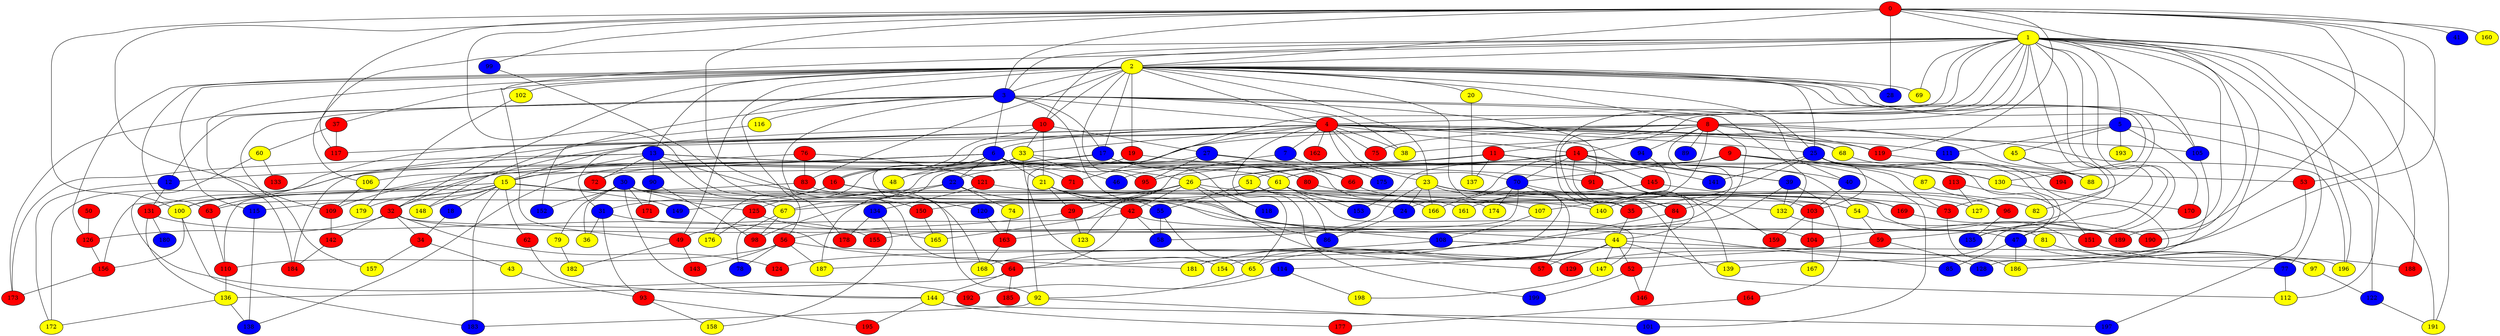 graph {
0 [style = filled fillcolor = red];
1 [style = filled fillcolor = yellow];
2 [style = filled fillcolor = yellow];
3 [style = filled fillcolor = blue];
4 [style = filled fillcolor = red];
5 [style = filled fillcolor = blue];
6 [style = filled fillcolor = blue];
7 [style = filled fillcolor = blue];
8 [style = filled fillcolor = red];
9 [style = filled fillcolor = red];
10 [style = filled fillcolor = red];
11 [style = filled fillcolor = red];
12 [style = filled fillcolor = blue];
13 [style = filled fillcolor = blue];
14 [style = filled fillcolor = red];
15 [style = filled fillcolor = yellow];
16 [style = filled fillcolor = red];
17 [style = filled fillcolor = blue];
18 [style = filled fillcolor = blue];
19 [style = filled fillcolor = red];
20 [style = filled fillcolor = yellow];
21 [style = filled fillcolor = yellow];
22 [style = filled fillcolor = blue];
23 [style = filled fillcolor = yellow];
24 [style = filled fillcolor = blue];
25 [style = filled fillcolor = blue];
26 [style = filled fillcolor = yellow];
27 [style = filled fillcolor = blue];
28 [style = filled fillcolor = blue];
29 [style = filled fillcolor = red];
30 [style = filled fillcolor = blue];
31 [style = filled fillcolor = blue];
32 [style = filled fillcolor = red];
33 [style = filled fillcolor = yellow];
34 [style = filled fillcolor = red];
35 [style = filled fillcolor = red];
36 [style = filled fillcolor = yellow];
37 [style = filled fillcolor = red];
38 [style = filled fillcolor = yellow];
39 [style = filled fillcolor = blue];
40 [style = filled fillcolor = blue];
41 [style = filled fillcolor = blue];
42 [style = filled fillcolor = red];
43 [style = filled fillcolor = yellow];
44 [style = filled fillcolor = yellow];
45 [style = filled fillcolor = yellow];
46 [style = filled fillcolor = blue];
47 [style = filled fillcolor = blue];
48 [style = filled fillcolor = yellow];
49 [style = filled fillcolor = red];
50 [style = filled fillcolor = red];
51 [style = filled fillcolor = yellow];
52 [style = filled fillcolor = red];
53 [style = filled fillcolor = red];
54 [style = filled fillcolor = yellow];
55 [style = filled fillcolor = blue];
56 [style = filled fillcolor = red];
57 [style = filled fillcolor = red];
58 [style = filled fillcolor = blue];
59 [style = filled fillcolor = red];
60 [style = filled fillcolor = yellow];
61 [style = filled fillcolor = yellow];
62 [style = filled fillcolor = red];
63 [style = filled fillcolor = red];
64 [style = filled fillcolor = red];
65 [style = filled fillcolor = yellow];
66 [style = filled fillcolor = red];
67 [style = filled fillcolor = yellow];
68 [style = filled fillcolor = yellow];
69 [style = filled fillcolor = yellow];
70 [style = filled fillcolor = blue];
71 [style = filled fillcolor = red];
72 [style = filled fillcolor = red];
73 [style = filled fillcolor = red];
74 [style = filled fillcolor = yellow];
75 [style = filled fillcolor = red];
76 [style = filled fillcolor = red];
77 [style = filled fillcolor = blue];
78 [style = filled fillcolor = blue];
79 [style = filled fillcolor = yellow];
80 [style = filled fillcolor = red];
81 [style = filled fillcolor = yellow];
82 [style = filled fillcolor = yellow];
83 [style = filled fillcolor = red];
84 [style = filled fillcolor = red];
85 [style = filled fillcolor = blue];
86 [style = filled fillcolor = blue];
87 [style = filled fillcolor = yellow];
88 [style = filled fillcolor = yellow];
89 [style = filled fillcolor = blue];
90 [style = filled fillcolor = blue];
91 [style = filled fillcolor = red];
92 [style = filled fillcolor = yellow];
93 [style = filled fillcolor = red];
94 [style = filled fillcolor = blue];
95 [style = filled fillcolor = red];
96 [style = filled fillcolor = red];
97 [style = filled fillcolor = yellow];
98 [style = filled fillcolor = red];
99 [style = filled fillcolor = blue];
100 [style = filled fillcolor = yellow];
101 [style = filled fillcolor = blue];
102 [style = filled fillcolor = yellow];
103 [style = filled fillcolor = red];
104 [style = filled fillcolor = red];
105 [style = filled fillcolor = blue];
106 [style = filled fillcolor = yellow];
107 [style = filled fillcolor = yellow];
108 [style = filled fillcolor = blue];
109 [style = filled fillcolor = red];
110 [style = filled fillcolor = red];
111 [style = filled fillcolor = blue];
112 [style = filled fillcolor = yellow];
113 [style = filled fillcolor = red];
114 [style = filled fillcolor = blue];
115 [style = filled fillcolor = blue];
116 [style = filled fillcolor = yellow];
117 [style = filled fillcolor = red];
118 [style = filled fillcolor = blue];
119 [style = filled fillcolor = red];
120 [style = filled fillcolor = blue];
121 [style = filled fillcolor = red];
122 [style = filled fillcolor = blue];
123 [style = filled fillcolor = yellow];
124 [style = filled fillcolor = red];
125 [style = filled fillcolor = red];
126 [style = filled fillcolor = red];
127 [style = filled fillcolor = yellow];
128 [style = filled fillcolor = blue];
129 [style = filled fillcolor = red];
130 [style = filled fillcolor = yellow];
131 [style = filled fillcolor = red];
132 [style = filled fillcolor = yellow];
133 [style = filled fillcolor = red];
134 [style = filled fillcolor = blue];
135 [style = filled fillcolor = blue];
136 [style = filled fillcolor = yellow];
137 [style = filled fillcolor = yellow];
138 [style = filled fillcolor = blue];
139 [style = filled fillcolor = yellow];
140 [style = filled fillcolor = yellow];
141 [style = filled fillcolor = blue];
142 [style = filled fillcolor = red];
143 [style = filled fillcolor = red];
144 [style = filled fillcolor = yellow];
145 [style = filled fillcolor = red];
146 [style = filled fillcolor = red];
147 [style = filled fillcolor = yellow];
148 [style = filled fillcolor = yellow];
149 [style = filled fillcolor = blue];
150 [style = filled fillcolor = red];
151 [style = filled fillcolor = red];
152 [style = filled fillcolor = blue];
153 [style = filled fillcolor = blue];
154 [style = filled fillcolor = yellow];
155 [style = filled fillcolor = red];
156 [style = filled fillcolor = red];
157 [style = filled fillcolor = yellow];
158 [style = filled fillcolor = yellow];
159 [style = filled fillcolor = red];
160 [style = filled fillcolor = yellow];
161 [style = filled fillcolor = yellow];
162 [style = filled fillcolor = red];
163 [style = filled fillcolor = red];
164 [style = filled fillcolor = red];
165 [style = filled fillcolor = yellow];
166 [style = filled fillcolor = yellow];
167 [style = filled fillcolor = yellow];
168 [style = filled fillcolor = yellow];
169 [style = filled fillcolor = red];
170 [style = filled fillcolor = red];
171 [style = filled fillcolor = red];
172 [style = filled fillcolor = yellow];
173 [style = filled fillcolor = red];
174 [style = filled fillcolor = yellow];
175 [style = filled fillcolor = blue];
176 [style = filled fillcolor = yellow];
177 [style = filled fillcolor = red];
178 [style = filled fillcolor = red];
179 [style = filled fillcolor = yellow];
180 [style = filled fillcolor = blue];
181 [style = filled fillcolor = yellow];
182 [style = filled fillcolor = yellow];
183 [style = filled fillcolor = blue];
184 [style = filled fillcolor = red];
185 [style = filled fillcolor = red];
186 [style = filled fillcolor = yellow];
187 [style = filled fillcolor = yellow];
188 [style = filled fillcolor = red];
189 [style = filled fillcolor = red];
190 [style = filled fillcolor = red];
191 [style = filled fillcolor = yellow];
192 [style = filled fillcolor = red];
193 [style = filled fillcolor = yellow];
194 [style = filled fillcolor = red];
195 [style = filled fillcolor = red];
196 [style = filled fillcolor = yellow];
197 [style = filled fillcolor = blue];
198 [style = filled fillcolor = yellow];
199 [style = filled fillcolor = blue];
0 -- 41;
0 -- 28;
0 -- 3;
0 -- 2;
0 -- 1;
0 -- 52;
0 -- 53;
0 -- 64;
0 -- 99;
0 -- 100;
0 -- 109;
0 -- 117;
0 -- 119;
0 -- 129;
0 -- 160;
0 -- 168;
0 -- 189;
1 -- 2;
1 -- 3;
1 -- 4;
1 -- 5;
1 -- 8;
1 -- 10;
1 -- 14;
1 -- 35;
1 -- 47;
1 -- 49;
1 -- 59;
1 -- 69;
1 -- 71;
1 -- 77;
1 -- 84;
1 -- 104;
1 -- 105;
1 -- 106;
1 -- 112;
1 -- 135;
1 -- 139;
1 -- 188;
1 -- 190;
1 -- 191;
1 -- 196;
2 -- 3;
2 -- 4;
2 -- 8;
2 -- 10;
2 -- 13;
2 -- 17;
2 -- 19;
2 -- 20;
2 -- 23;
2 -- 25;
2 -- 28;
2 -- 32;
2 -- 37;
2 -- 40;
2 -- 49;
2 -- 56;
2 -- 57;
2 -- 63;
2 -- 69;
2 -- 73;
2 -- 83;
2 -- 95;
2 -- 102;
2 -- 105;
2 -- 115;
2 -- 126;
2 -- 130;
2 -- 184;
2 -- 191;
3 -- 4;
3 -- 6;
3 -- 12;
3 -- 17;
3 -- 25;
3 -- 38;
3 -- 55;
3 -- 91;
3 -- 116;
3 -- 132;
3 -- 148;
3 -- 157;
3 -- 173;
3 -- 178;
4 -- 6;
4 -- 7;
4 -- 14;
4 -- 15;
4 -- 16;
4 -- 23;
4 -- 25;
4 -- 33;
4 -- 38;
4 -- 39;
4 -- 65;
4 -- 68;
4 -- 70;
4 -- 75;
4 -- 92;
4 -- 100;
4 -- 105;
4 -- 111;
4 -- 119;
4 -- 162;
4 -- 184;
5 -- 38;
5 -- 45;
5 -- 111;
5 -- 122;
5 -- 170;
5 -- 193;
6 -- 12;
6 -- 15;
6 -- 16;
6 -- 21;
6 -- 22;
6 -- 54;
6 -- 71;
6 -- 80;
6 -- 92;
6 -- 125;
6 -- 172;
7 -- 123;
7 -- 175;
8 -- 11;
8 -- 32;
8 -- 67;
8 -- 68;
8 -- 75;
8 -- 84;
8 -- 88;
8 -- 89;
8 -- 94;
8 -- 117;
8 -- 119;
8 -- 140;
8 -- 155;
8 -- 196;
9 -- 51;
9 -- 53;
9 -- 61;
9 -- 70;
9 -- 73;
9 -- 101;
9 -- 130;
9 -- 153;
10 -- 16;
10 -- 21;
10 -- 27;
10 -- 31;
10 -- 33;
11 -- 22;
11 -- 26;
11 -- 46;
11 -- 130;
11 -- 137;
11 -- 159;
12 -- 131;
12 -- 172;
13 -- 15;
13 -- 26;
13 -- 61;
13 -- 67;
13 -- 72;
13 -- 90;
13 -- 131;
13 -- 161;
13 -- 173;
14 -- 24;
14 -- 26;
14 -- 39;
14 -- 40;
14 -- 44;
14 -- 70;
14 -- 88;
14 -- 95;
14 -- 110;
14 -- 141;
14 -- 145;
15 -- 18;
15 -- 24;
15 -- 32;
15 -- 35;
15 -- 62;
15 -- 115;
15 -- 148;
15 -- 149;
15 -- 156;
15 -- 179;
15 -- 183;
16 -- 31;
16 -- 97;
16 -- 120;
16 -- 176;
17 -- 48;
17 -- 63;
17 -- 66;
17 -- 118;
17 -- 166;
18 -- 34;
19 -- 72;
19 -- 91;
20 -- 137;
21 -- 29;
21 -- 42;
21 -- 86;
21 -- 108;
22 -- 44;
22 -- 74;
22 -- 85;
22 -- 98;
22 -- 149;
23 -- 24;
23 -- 54;
23 -- 58;
23 -- 96;
23 -- 112;
23 -- 166;
23 -- 181;
24 -- 86;
25 -- 35;
25 -- 47;
25 -- 87;
25 -- 103;
25 -- 135;
25 -- 141;
26 -- 29;
26 -- 42;
26 -- 57;
26 -- 73;
26 -- 118;
26 -- 150;
26 -- 165;
27 -- 66;
27 -- 95;
27 -- 103;
27 -- 187;
29 -- 56;
29 -- 123;
30 -- 36;
30 -- 54;
30 -- 79;
30 -- 125;
30 -- 132;
30 -- 144;
30 -- 152;
30 -- 171;
31 -- 36;
31 -- 93;
31 -- 155;
32 -- 34;
32 -- 104;
32 -- 124;
32 -- 126;
32 -- 142;
32 -- 151;
33 -- 46;
33 -- 48;
33 -- 80;
33 -- 106;
33 -- 138;
33 -- 154;
34 -- 43;
34 -- 157;
35 -- 44;
37 -- 60;
37 -- 117;
39 -- 132;
39 -- 164;
39 -- 187;
40 -- 103;
42 -- 47;
42 -- 49;
42 -- 58;
42 -- 64;
43 -- 93;
44 -- 52;
44 -- 57;
44 -- 65;
44 -- 77;
44 -- 114;
44 -- 139;
44 -- 147;
44 -- 154;
44 -- 181;
45 -- 82;
45 -- 88;
47 -- 85;
47 -- 97;
47 -- 186;
49 -- 143;
49 -- 182;
50 -- 126;
51 -- 55;
51 -- 86;
51 -- 199;
52 -- 146;
52 -- 199;
53 -- 197;
54 -- 59;
54 -- 81;
55 -- 58;
55 -- 65;
56 -- 78;
56 -- 110;
56 -- 129;
56 -- 143;
56 -- 187;
59 -- 64;
59 -- 128;
60 -- 133;
60 -- 192;
61 -- 63;
61 -- 67;
61 -- 82;
61 -- 127;
61 -- 147;
61 -- 153;
62 -- 144;
63 -- 110;
64 -- 136;
64 -- 144;
64 -- 185;
65 -- 92;
66 -- 174;
67 -- 78;
67 -- 98;
68 -- 128;
70 -- 84;
70 -- 140;
70 -- 163;
70 -- 166;
70 -- 174;
73 -- 186;
74 -- 163;
76 -- 83;
76 -- 109;
76 -- 121;
77 -- 112;
79 -- 182;
80 -- 107;
81 -- 97;
83 -- 100;
83 -- 140;
84 -- 146;
84 -- 168;
87 -- 96;
90 -- 98;
90 -- 171;
91 -- 139;
92 -- 101;
92 -- 183;
93 -- 158;
93 -- 195;
94 -- 107;
96 -- 135;
97 -- 122;
99 -- 150;
100 -- 156;
100 -- 183;
102 -- 179;
103 -- 104;
103 -- 159;
104 -- 167;
105 -- 186;
106 -- 109;
107 -- 108;
108 -- 124;
108 -- 196;
109 -- 142;
110 -- 136;
113 -- 127;
113 -- 151;
114 -- 192;
114 -- 198;
115 -- 138;
116 -- 152;
119 -- 194;
120 -- 163;
121 -- 134;
121 -- 169;
122 -- 191;
125 -- 165;
125 -- 176;
126 -- 156;
130 -- 170;
131 -- 136;
131 -- 180;
131 -- 181;
132 -- 189;
134 -- 158;
134 -- 178;
136 -- 138;
136 -- 172;
142 -- 184;
144 -- 177;
144 -- 195;
144 -- 197;
145 -- 161;
145 -- 169;
147 -- 198;
150 -- 165;
151 -- 188;
156 -- 173;
163 -- 168;
164 -- 177;
169 -- 190;
}
